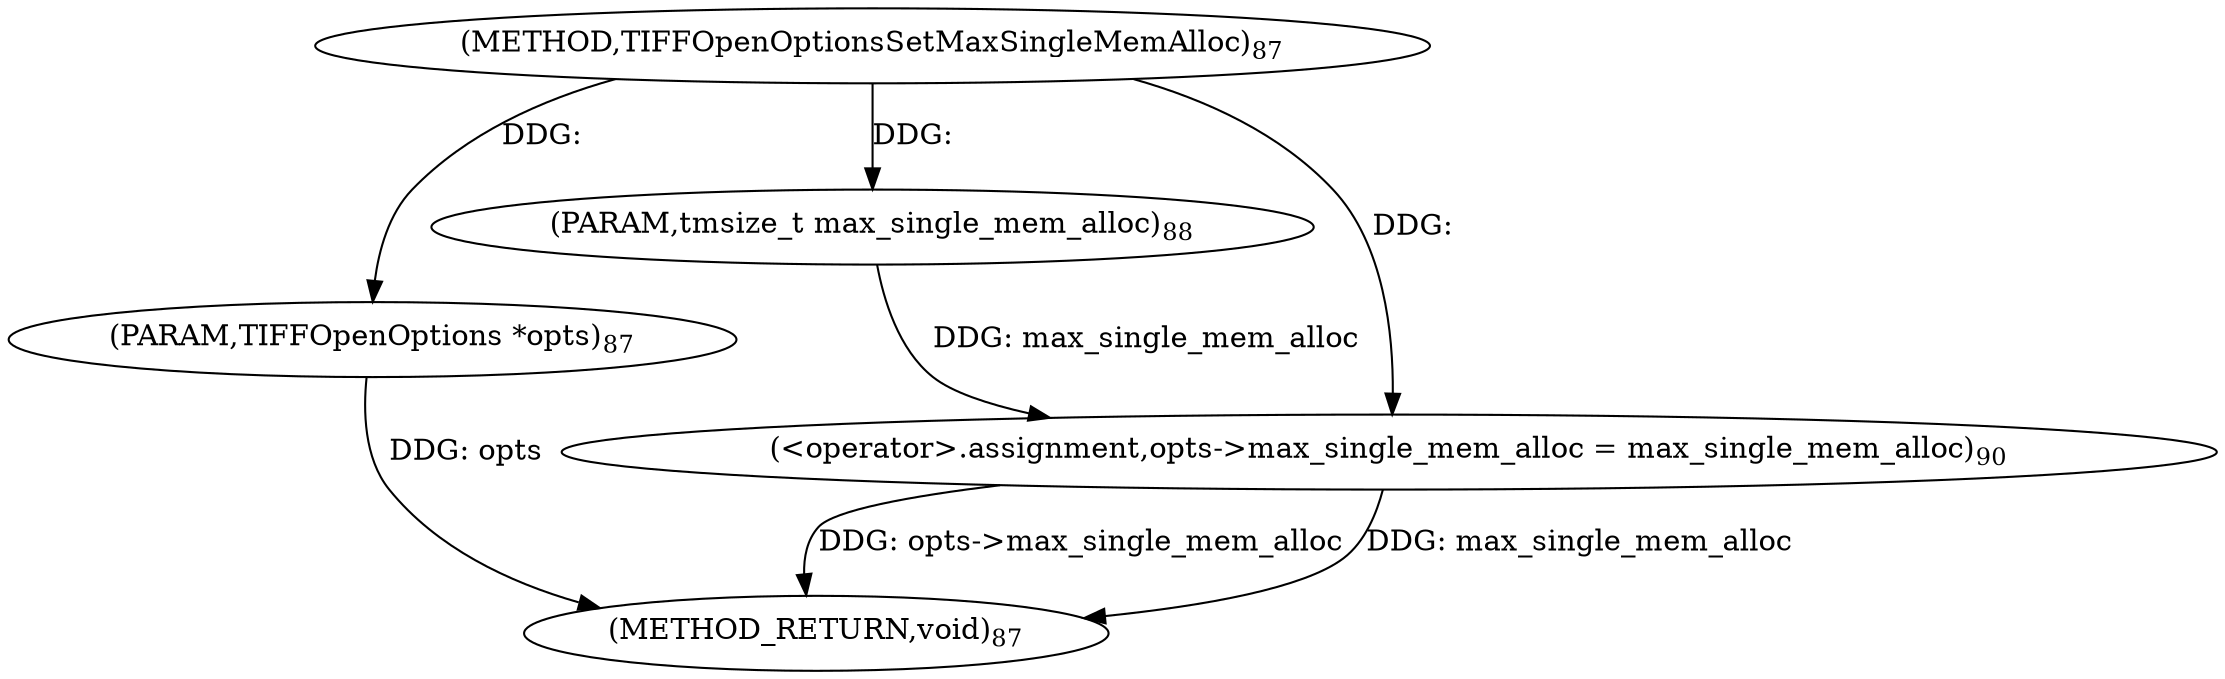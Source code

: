 digraph "TIFFOpenOptionsSetMaxSingleMemAlloc" {  
"127" [label = <(METHOD,TIFFOpenOptionsSetMaxSingleMemAlloc)<SUB>87</SUB>> ]
"136" [label = <(METHOD_RETURN,void)<SUB>87</SUB>> ]
"128" [label = <(PARAM,TIFFOpenOptions *opts)<SUB>87</SUB>> ]
"129" [label = <(PARAM,tmsize_t max_single_mem_alloc)<SUB>88</SUB>> ]
"131" [label = <(&lt;operator&gt;.assignment,opts-&gt;max_single_mem_alloc = max_single_mem_alloc)<SUB>90</SUB>> ]
  "128" -> "136"  [ label = "DDG: opts"] 
  "131" -> "136"  [ label = "DDG: opts-&gt;max_single_mem_alloc"] 
  "131" -> "136"  [ label = "DDG: max_single_mem_alloc"] 
  "127" -> "128"  [ label = "DDG: "] 
  "127" -> "129"  [ label = "DDG: "] 
  "129" -> "131"  [ label = "DDG: max_single_mem_alloc"] 
  "127" -> "131"  [ label = "DDG: "] 
}
